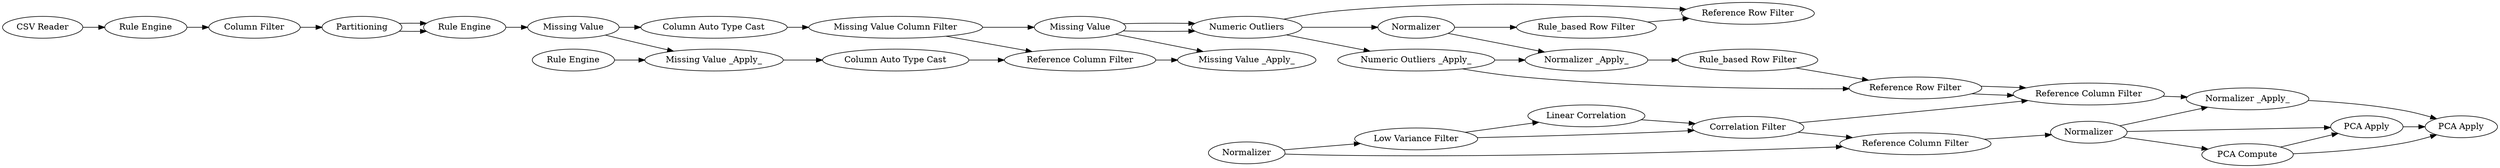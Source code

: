 digraph {
	60 [label="CSV Reader"]
	63 [label="Rule Engine"]
	64 [label="Missing Value _Apply_"]
	72 [label="Reference Column Filter"]
	73 [label="Missing Value _Apply_"]
	77 [label="Rule Engine"]
	78 [label="Missing Value"]
	80 [label="Column Auto Type Cast"]
	81 [label="Missing Value Column Filter"]
	82 [label="Missing Value"]
	83 [label="Column Auto Type Cast"]
	66 [label="Numeric Outliers"]
	774 [label=Normalizer]
	775 [label="Rule_based Row Filter"]
	778 [label="Normalizer _Apply_"]
	780 [label="Numeric Outliers _Apply_"]
	784 [label="Rule_based Row Filter"]
	785 [label="Reference Row Filter"]
	786 [label="Reference Row Filter"]
	23 [label="Rule Engine"]
	24 [label=Partitioning]
	26 [label="Column Filter"]
	53 [label="Low Variance Filter"]
	55 [label="Correlation Filter"]
	57 [label="PCA Compute"]
	58 [label="PCA Apply"]
	61 [label="Reference Column Filter"]
	62 [label="PCA Apply"]
	200 [label="Linear Correlation"]
	788 [label="Normalizer _Apply_"]
	799 [label=Normalizer]
	801 [label="Reference Column Filter"]
	819 [label=Normalizer]
	63 -> 64
	64 -> 83
	72 -> 73
	77 -> 78
	78 -> 64
	78 -> 80
	80 -> 81
	81 -> 82
	81 -> 72
	82 -> 73
	83 -> 72
	66 -> 774
	66 -> 780
	66 -> 785
	774 -> 775
	774 -> 778
	775 -> 785
	778 -> 784
	780 -> 778
	780 -> 786
	784 -> 786
	23 -> 26
	26 -> 24
	53 -> 55
	53 -> 200
	55 -> 61
	55 -> 801
	57 -> 58
	57 -> 62
	58 -> 62
	61 -> 788
	200 -> 55
	788 -> 62
	799 -> 53
	799 -> 801
	801 -> 819
	819 -> 788
	819 -> 58
	819 -> 57
	60 -> 23
	82 -> 66
	82 -> 66
	786 -> 61
	786 -> 61
	24 -> 77
	24 -> 77
	rankdir=LR
}
